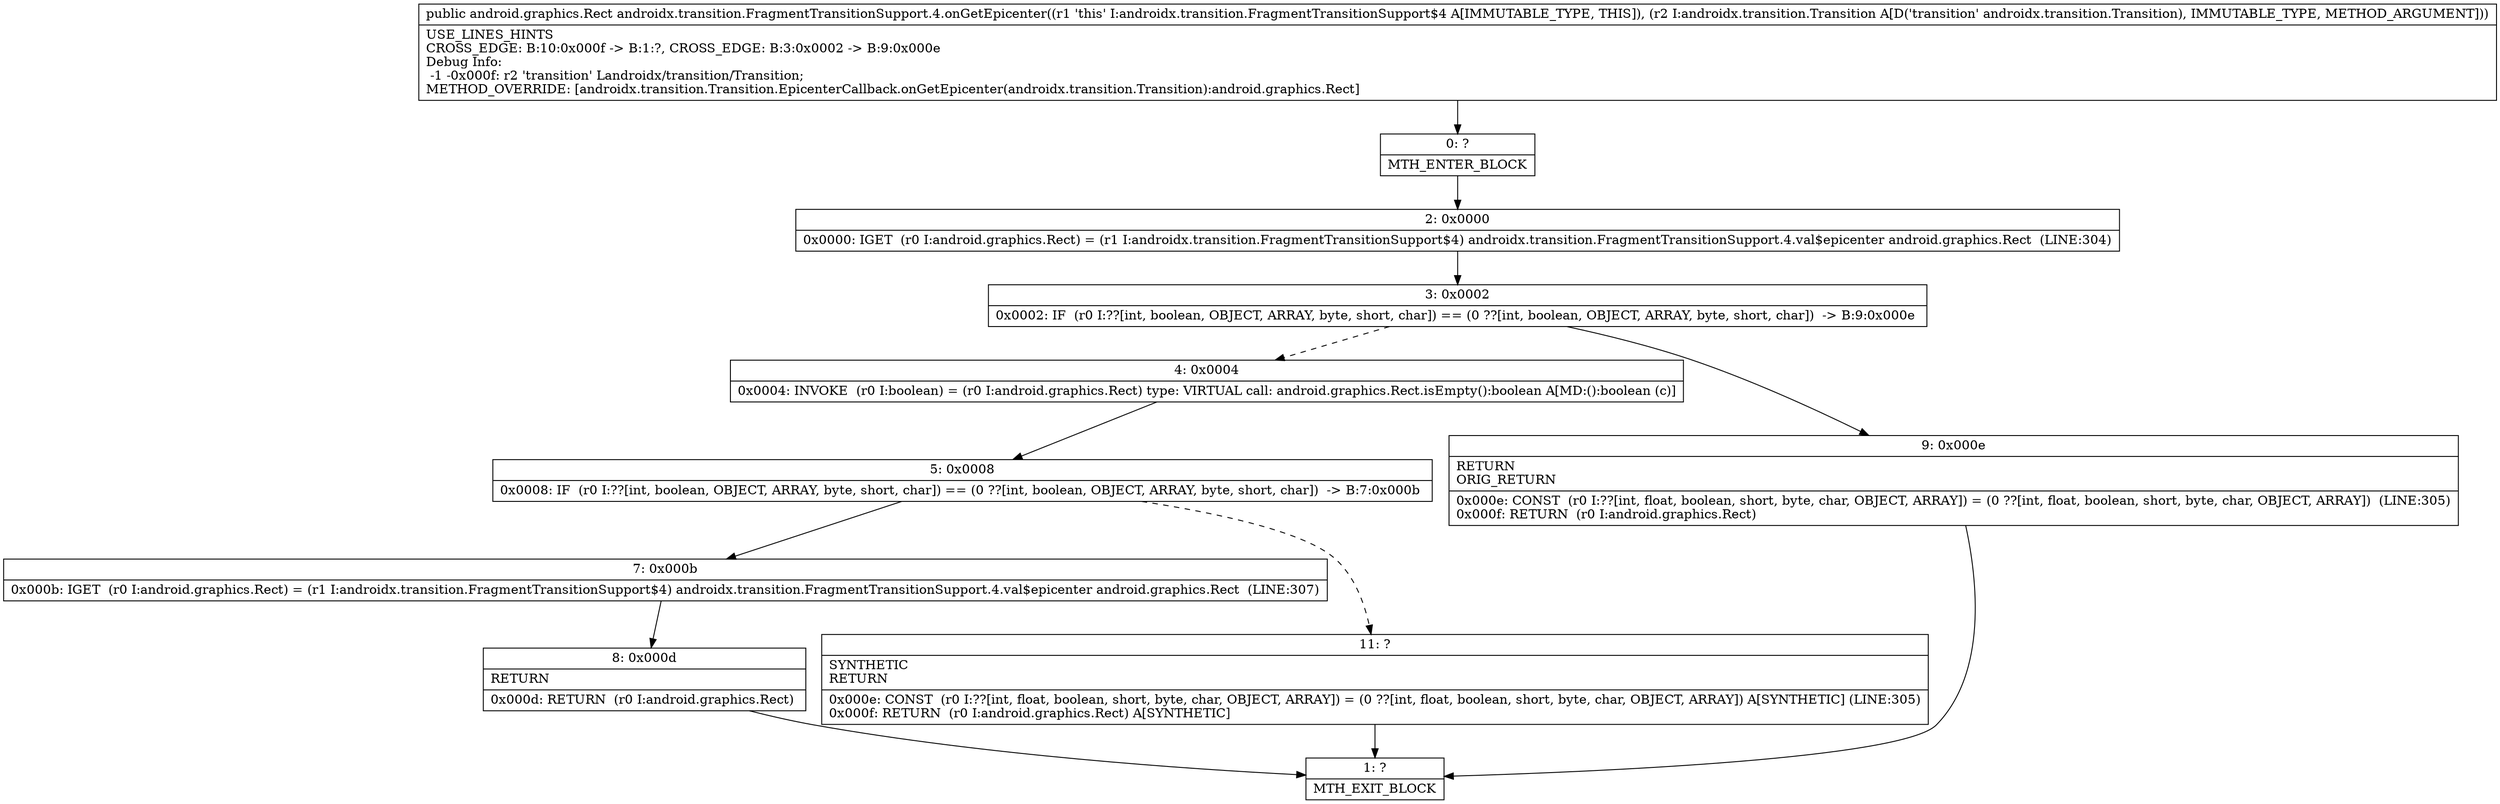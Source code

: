 digraph "CFG forandroidx.transition.FragmentTransitionSupport.4.onGetEpicenter(Landroidx\/transition\/Transition;)Landroid\/graphics\/Rect;" {
Node_0 [shape=record,label="{0\:\ ?|MTH_ENTER_BLOCK\l}"];
Node_2 [shape=record,label="{2\:\ 0x0000|0x0000: IGET  (r0 I:android.graphics.Rect) = (r1 I:androidx.transition.FragmentTransitionSupport$4) androidx.transition.FragmentTransitionSupport.4.val$epicenter android.graphics.Rect  (LINE:304)\l}"];
Node_3 [shape=record,label="{3\:\ 0x0002|0x0002: IF  (r0 I:??[int, boolean, OBJECT, ARRAY, byte, short, char]) == (0 ??[int, boolean, OBJECT, ARRAY, byte, short, char])  \-\> B:9:0x000e \l}"];
Node_4 [shape=record,label="{4\:\ 0x0004|0x0004: INVOKE  (r0 I:boolean) = (r0 I:android.graphics.Rect) type: VIRTUAL call: android.graphics.Rect.isEmpty():boolean A[MD:():boolean (c)]\l}"];
Node_5 [shape=record,label="{5\:\ 0x0008|0x0008: IF  (r0 I:??[int, boolean, OBJECT, ARRAY, byte, short, char]) == (0 ??[int, boolean, OBJECT, ARRAY, byte, short, char])  \-\> B:7:0x000b \l}"];
Node_7 [shape=record,label="{7\:\ 0x000b|0x000b: IGET  (r0 I:android.graphics.Rect) = (r1 I:androidx.transition.FragmentTransitionSupport$4) androidx.transition.FragmentTransitionSupport.4.val$epicenter android.graphics.Rect  (LINE:307)\l}"];
Node_8 [shape=record,label="{8\:\ 0x000d|RETURN\l|0x000d: RETURN  (r0 I:android.graphics.Rect) \l}"];
Node_1 [shape=record,label="{1\:\ ?|MTH_EXIT_BLOCK\l}"];
Node_11 [shape=record,label="{11\:\ ?|SYNTHETIC\lRETURN\l|0x000e: CONST  (r0 I:??[int, float, boolean, short, byte, char, OBJECT, ARRAY]) = (0 ??[int, float, boolean, short, byte, char, OBJECT, ARRAY]) A[SYNTHETIC] (LINE:305)\l0x000f: RETURN  (r0 I:android.graphics.Rect) A[SYNTHETIC]\l}"];
Node_9 [shape=record,label="{9\:\ 0x000e|RETURN\lORIG_RETURN\l|0x000e: CONST  (r0 I:??[int, float, boolean, short, byte, char, OBJECT, ARRAY]) = (0 ??[int, float, boolean, short, byte, char, OBJECT, ARRAY])  (LINE:305)\l0x000f: RETURN  (r0 I:android.graphics.Rect) \l}"];
MethodNode[shape=record,label="{public android.graphics.Rect androidx.transition.FragmentTransitionSupport.4.onGetEpicenter((r1 'this' I:androidx.transition.FragmentTransitionSupport$4 A[IMMUTABLE_TYPE, THIS]), (r2 I:androidx.transition.Transition A[D('transition' androidx.transition.Transition), IMMUTABLE_TYPE, METHOD_ARGUMENT]))  | USE_LINES_HINTS\lCROSS_EDGE: B:10:0x000f \-\> B:1:?, CROSS_EDGE: B:3:0x0002 \-\> B:9:0x000e\lDebug Info:\l  \-1 \-0x000f: r2 'transition' Landroidx\/transition\/Transition;\lMETHOD_OVERRIDE: [androidx.transition.Transition.EpicenterCallback.onGetEpicenter(androidx.transition.Transition):android.graphics.Rect]\l}"];
MethodNode -> Node_0;Node_0 -> Node_2;
Node_2 -> Node_3;
Node_3 -> Node_4[style=dashed];
Node_3 -> Node_9;
Node_4 -> Node_5;
Node_5 -> Node_7;
Node_5 -> Node_11[style=dashed];
Node_7 -> Node_8;
Node_8 -> Node_1;
Node_11 -> Node_1;
Node_9 -> Node_1;
}

